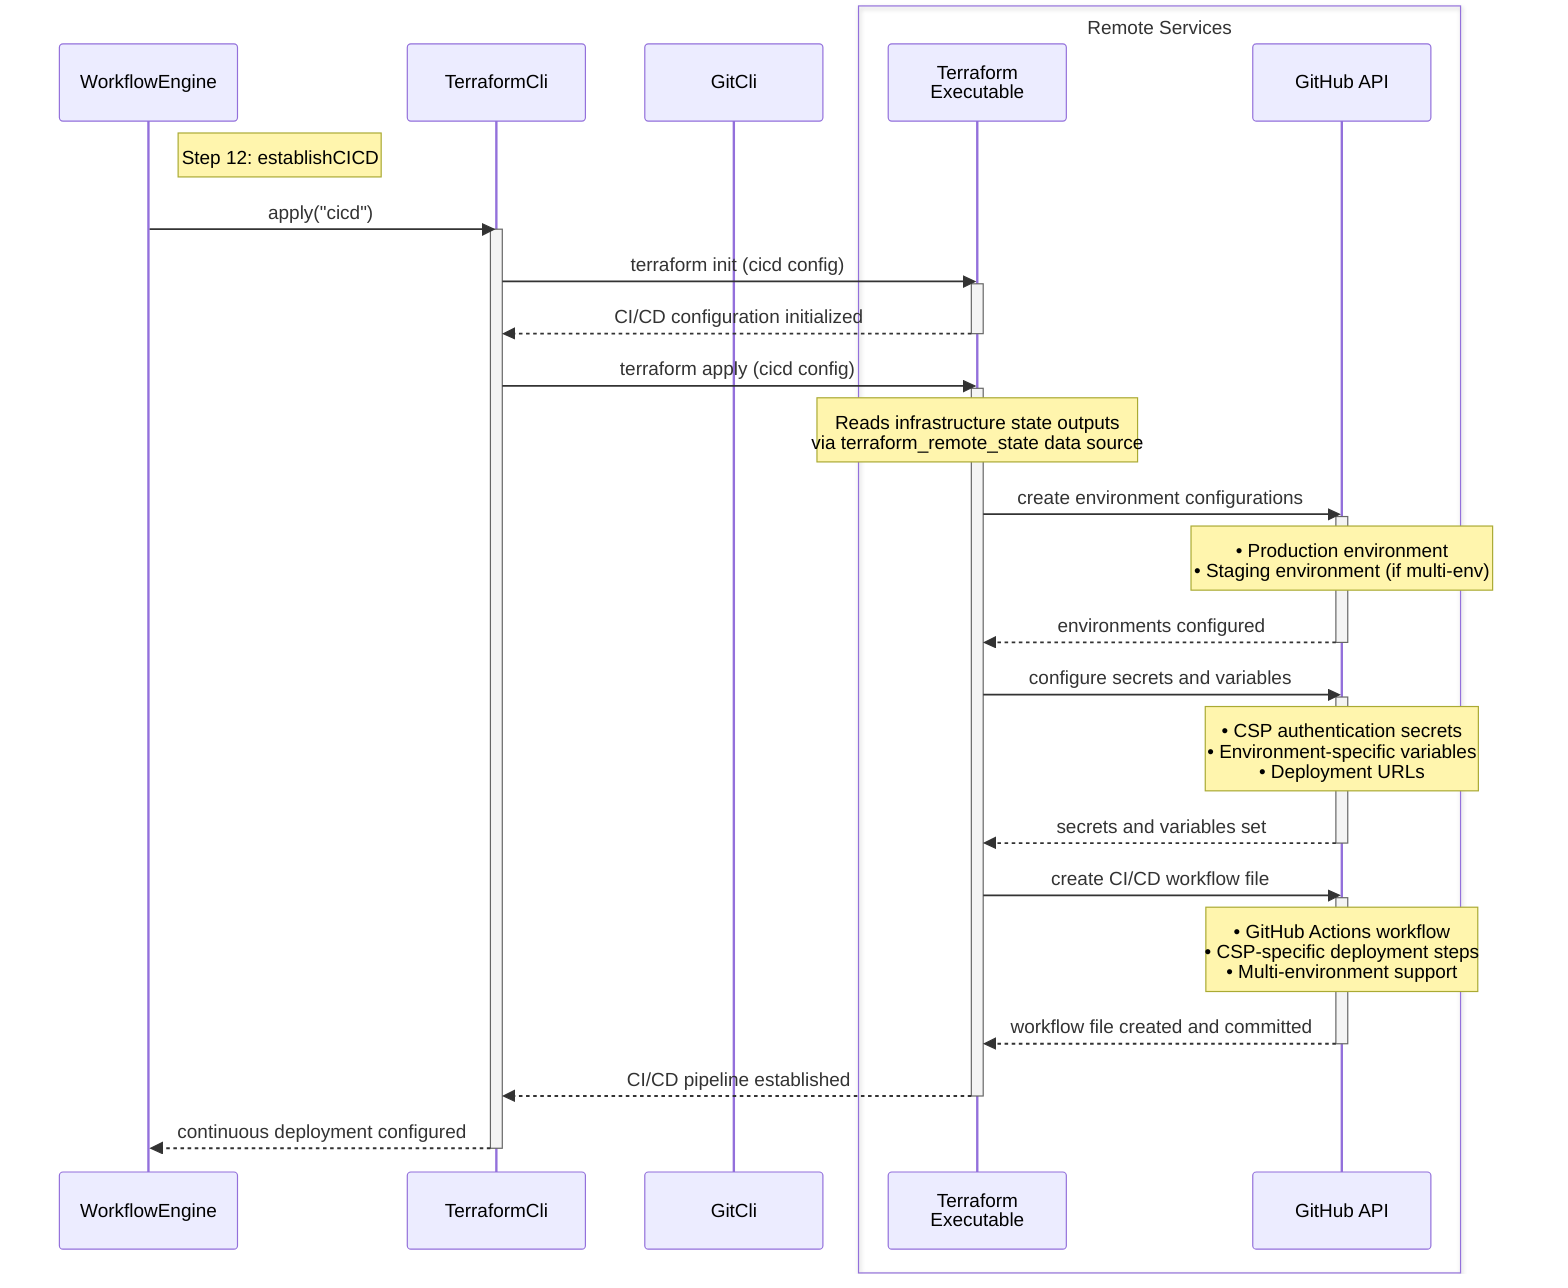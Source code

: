 ---
config:
  theme: default
  look: classic
---
sequenceDiagram
    participant WE as WorkflowEngine
    participant TF as TerraformCli
    participant Git as GitCli
    
    box Remote Services
    participant TFExec as Terraform<br>Executable
    participant GHAPI as GitHub API
    end

    note right of WE: Step 12: establishCICD
    
    WE->>TF: apply("cicd")
    activate TF
    
    TF->>TFExec: terraform init (cicd config)
    activate TFExec
    TFExec-->>TF: CI/CD configuration initialized
    deactivate TFExec
    
    TF->>TFExec: terraform apply (cicd config)
    activate TFExec
    
    note over TFExec: Reads infrastructure state outputs<br>via terraform_remote_state data source
    
    TFExec->>GHAPI: create environment configurations
    activate GHAPI
    note over GHAPI: • Production environment<br>• Staging environment (if multi-env)
    GHAPI-->>TFExec: environments configured
    deactivate GHAPI
    
    TFExec->>GHAPI: configure secrets and variables
    activate GHAPI
    note over GHAPI: • CSP authentication secrets<br>• Environment-specific variables<br>• Deployment URLs
    GHAPI-->>TFExec: secrets and variables set
    deactivate GHAPI
    
    TFExec->>GHAPI: create CI/CD workflow file
    activate GHAPI
    note over GHAPI: • GitHub Actions workflow<br>• CSP-specific deployment steps<br>• Multi-environment support
    GHAPI-->>TFExec: workflow file created and committed
    deactivate GHAPI
    
    TFExec-->>TF: CI/CD pipeline established
    deactivate TFExec
    
    TF-->>WE: continuous deployment configured
    deactivate TF